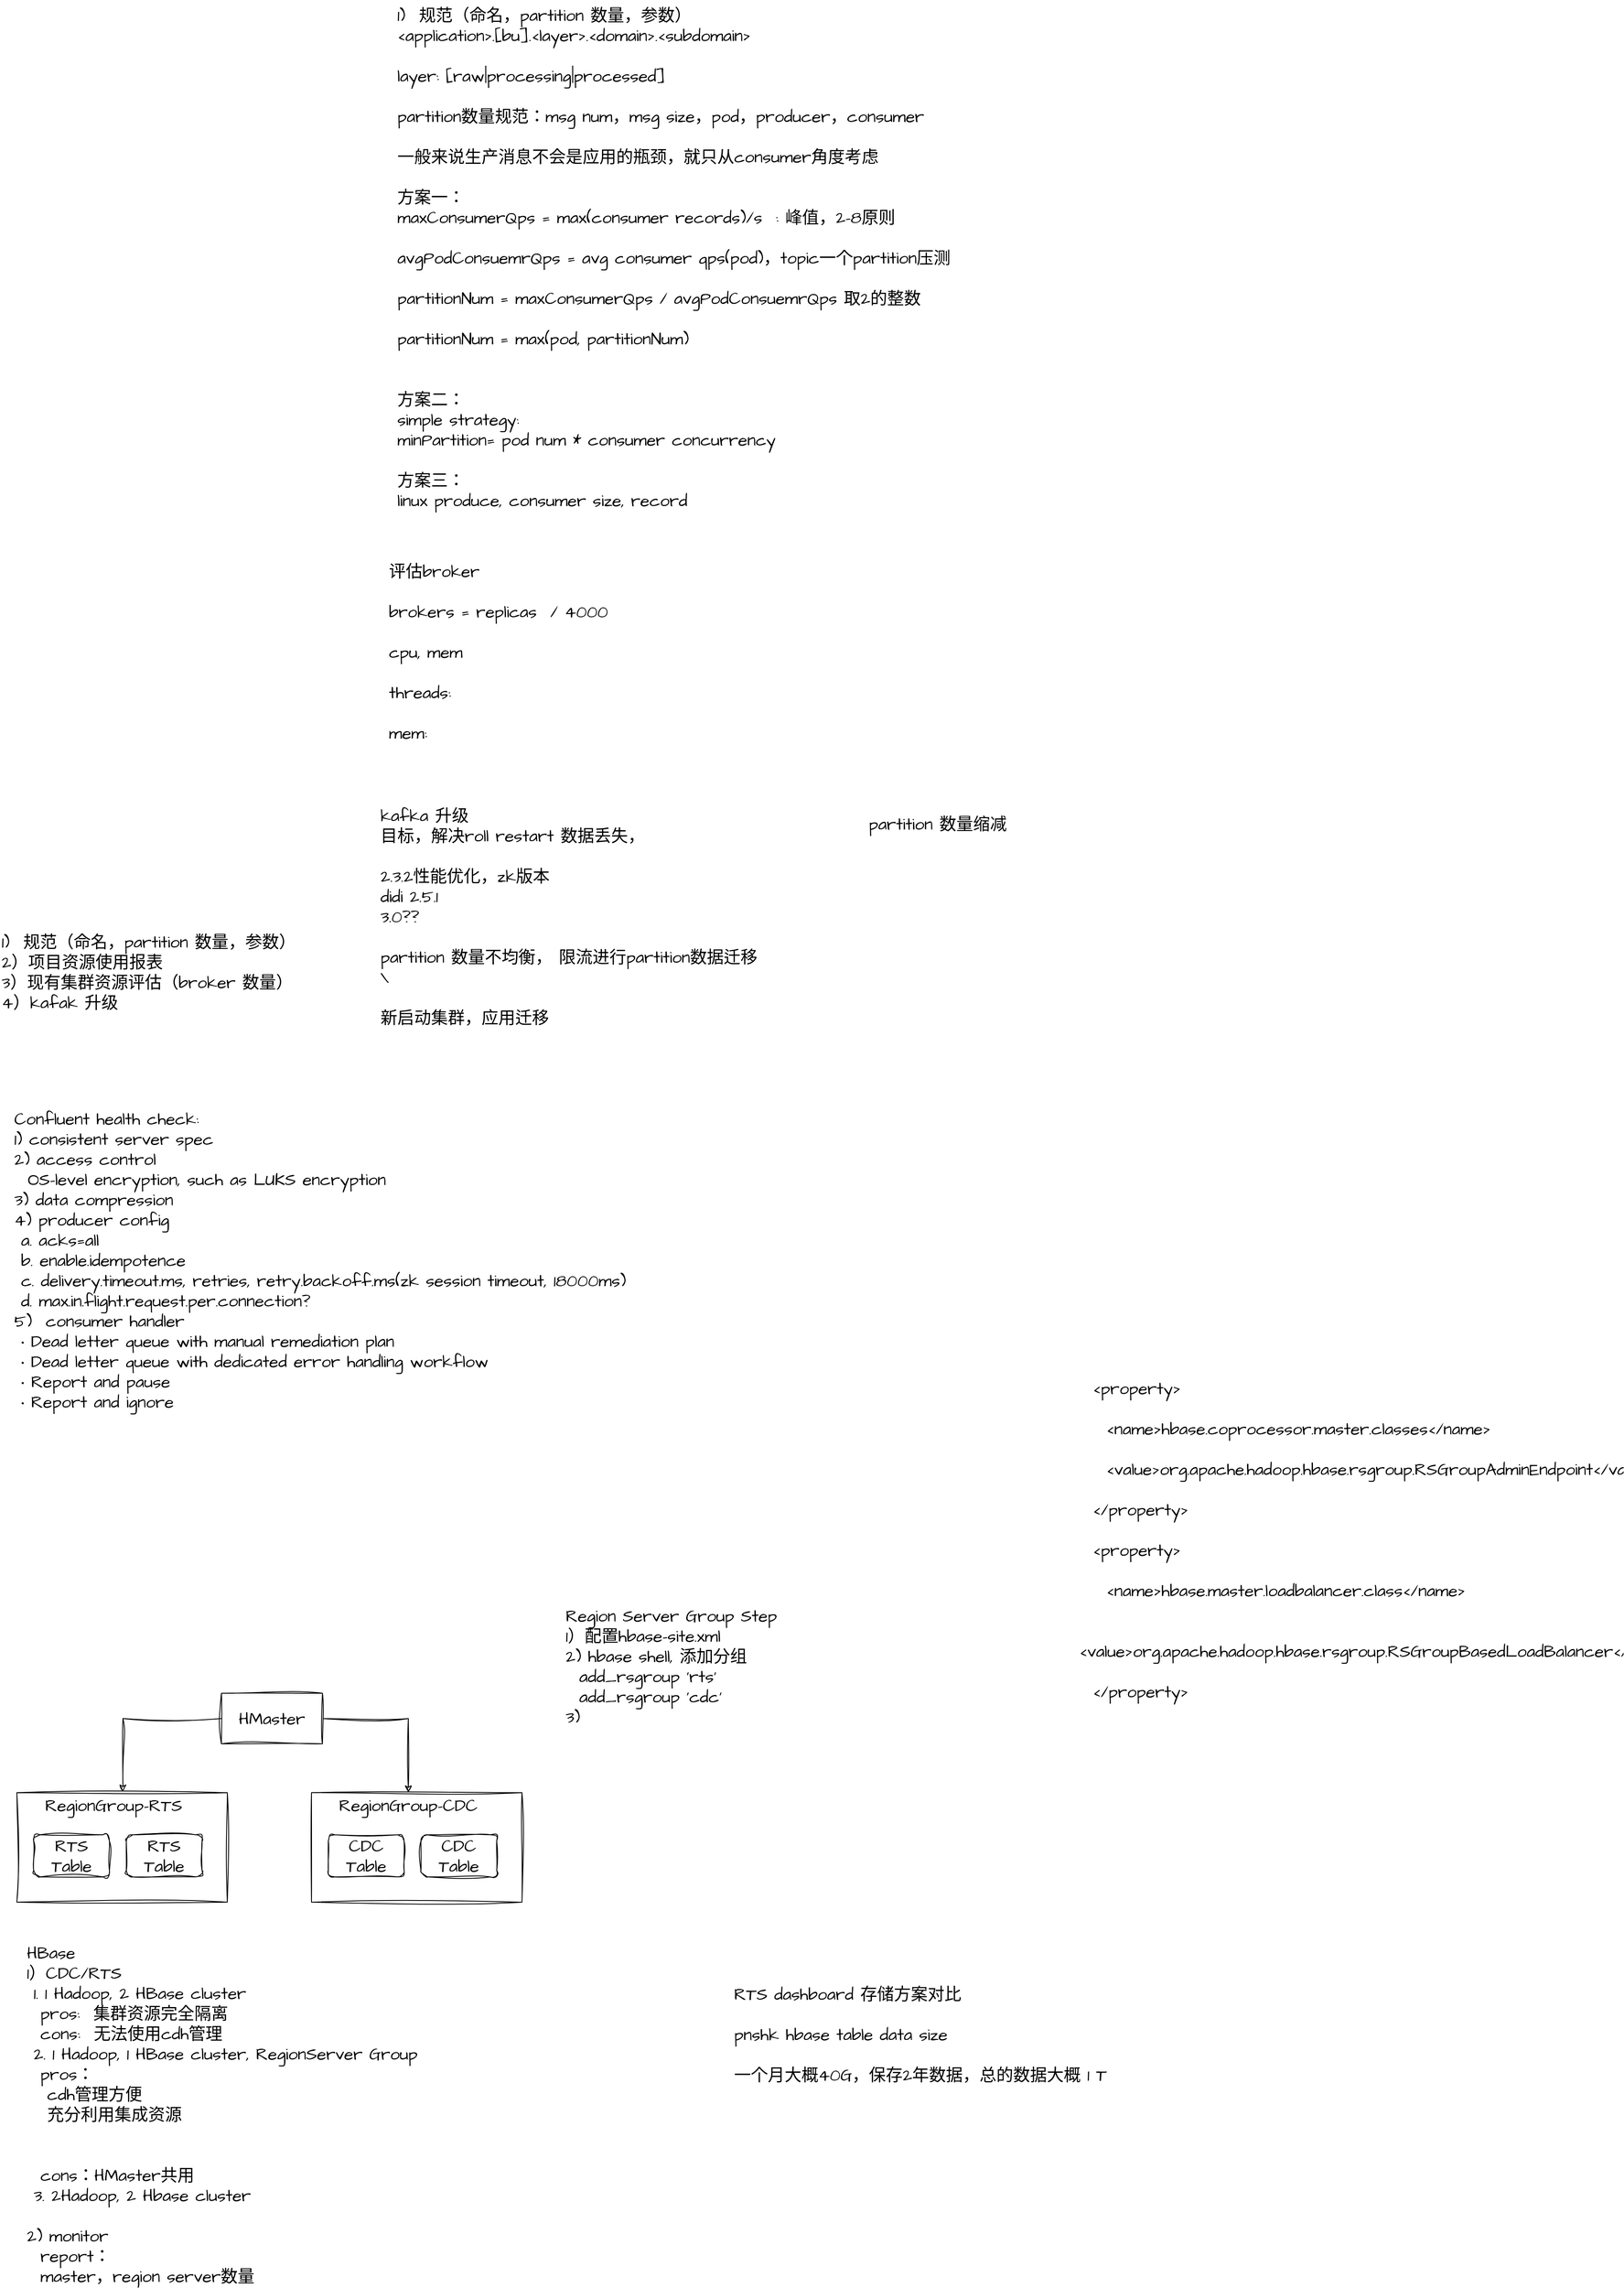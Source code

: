 <mxfile version="21.0.2" type="github">
  <diagram id="C5RBs43oDa-KdzZeNtuy" name="Page-1">
    <mxGraphModel dx="1021" dy="3035" grid="1" gridSize="10" guides="1" tooltips="1" connect="1" arrows="1" fold="1" page="1" pageScale="1" pageWidth="827" pageHeight="1169" math="0" shadow="0">
      <root>
        <mxCell id="WIyWlLk6GJQsqaUBKTNV-0" />
        <mxCell id="WIyWlLk6GJQsqaUBKTNV-1" parent="WIyWlLk6GJQsqaUBKTNV-0" />
        <mxCell id="u2IP8yDeRJX2FojSlETn-0" value="1) &amp;nbsp;规范（命名，partition 数量，参数）&lt;br&gt;2）项目资源使用报表&lt;br&gt;3）现有集群资源评估（broker 数量）&lt;br&gt;4）kafak 升级" style="text;html=1;strokeColor=none;fillColor=none;align=left;verticalAlign=top;whiteSpace=wrap;rounded=0;fontSize=20;fontFamily=Architects Daughter;" parent="WIyWlLk6GJQsqaUBKTNV-1" vertex="1">
          <mxGeometry x="20" y="-80" width="490" height="190" as="geometry" />
        </mxCell>
        <mxCell id="u2IP8yDeRJX2FojSlETn-1" value="HBase&lt;br&gt;1）CDC/RTS&lt;br&gt;&lt;span style=&quot;white-space: pre;&quot;&gt; 1. 1 Hadoop, 2 HBase cluster&lt;br&gt;&lt;span style=&quot;white-space: pre;&quot;&gt; &lt;span style=&quot;white-space: pre;&quot;&gt; pros:  集群资源完全隔离&lt;br&gt;&lt;/span&gt;&lt;/span&gt;&lt;span style=&quot;white-space: pre;&quot;&gt; &lt;span style=&quot;white-space: pre;&quot;&gt; cons:  无法使用cdh管理&lt;/span&gt;&lt;/span&gt;&lt;br&gt;&lt;/span&gt;&lt;span style=&quot;white-space: pre;&quot;&gt; 2. 1 Hadoop, 1 HBase cluster, RegionServer Group&lt;br&gt;&lt;span style=&quot;white-space: pre;&quot;&gt; &lt;span style=&quot;white-space: pre;&quot;&gt; pros：&lt;br&gt;&lt;span style=&quot;white-space: pre;&quot;&gt; &lt;span style=&quot;white-space: pre;&quot;&gt; &lt;span style=&quot;white-space: pre;&quot;&gt; &lt;/span&gt;&lt;/span&gt;&lt;/span&gt;cdh管理方便&lt;br&gt;&lt;span style=&quot;white-space: pre;&quot;&gt; &lt;span style=&quot;white-space: pre;&quot;&gt; &lt;span style=&quot;white-space: pre;&quot;&gt; 充分利用集成资源&lt;br&gt;&lt;/span&gt;&lt;/span&gt;&lt;/span&gt;&lt;span style=&quot;white-space: pre;&quot;&gt; &lt;span style=&quot;white-space: pre;&quot;&gt; &lt;span style=&quot;white-space: pre;&quot;&gt; &lt;/span&gt;&lt;/span&gt;&lt;/span&gt;&lt;br&gt;&lt;span style=&quot;white-space: pre;&quot;&gt; &lt;span style=&quot;white-space: pre;&quot;&gt; &lt;span style=&quot;white-space: pre;&quot;&gt; &lt;span style=&quot;white-space: pre;&quot;&gt; &lt;/span&gt;&lt;/span&gt;&lt;/span&gt;&lt;/span&gt;&lt;br&gt;&lt;/span&gt;&lt;/span&gt;&lt;span style=&quot;white-space: pre;&quot;&gt; &lt;span style=&quot;white-space: pre;&quot;&gt; cons：HMaster共用&lt;/span&gt;&lt;/span&gt;&lt;br&gt;&lt;/span&gt;&lt;span style=&quot;white-space: pre;&quot;&gt; 3. 2Hadoop, 2 Hbase cluster&lt;/span&gt;&lt;br&gt;&lt;br&gt;2) monitor&lt;br&gt;&lt;span style=&quot;white-space: pre;&quot;&gt;&amp;nbsp; report：&lt;br/&gt;&amp;nbsp; master，region server数量&lt;/span&gt;" style="text;html=1;strokeColor=none;fillColor=none;align=left;verticalAlign=top;whiteSpace=wrap;rounded=0;fontSize=20;fontFamily=Architects Daughter;" parent="WIyWlLk6GJQsqaUBKTNV-1" vertex="1">
          <mxGeometry x="50" y="1120" width="590" height="320" as="geometry" />
        </mxCell>
        <mxCell id="u2IP8yDeRJX2FojSlETn-13" style="edgeStyle=orthogonalEdgeStyle;rounded=0;sketch=1;hachureGap=4;jiggle=2;curveFitting=1;orthogonalLoop=1;jettySize=auto;html=1;entryX=0.558;entryY=-0.033;entryDx=0;entryDy=0;entryPerimeter=0;fontFamily=Architects Daughter;fontSource=https%3A%2F%2Ffonts.googleapis.com%2Fcss%3Ffamily%3DArchitects%2BDaughter;fontSize=16;" parent="WIyWlLk6GJQsqaUBKTNV-1" source="u2IP8yDeRJX2FojSlETn-2" target="u2IP8yDeRJX2FojSlETn-6" edge="1">
          <mxGeometry relative="1" as="geometry" />
        </mxCell>
        <mxCell id="u2IP8yDeRJX2FojSlETn-17" style="edgeStyle=orthogonalEdgeStyle;rounded=0;sketch=1;hachureGap=4;jiggle=2;curveFitting=1;orthogonalLoop=1;jettySize=auto;html=1;fontFamily=Architects Daughter;fontSource=https%3A%2F%2Ffonts.googleapis.com%2Fcss%3Ffamily%3DArchitects%2BDaughter;fontSize=16;exitX=1;exitY=0.5;exitDx=0;exitDy=0;" parent="WIyWlLk6GJQsqaUBKTNV-1" source="u2IP8yDeRJX2FojSlETn-2" target="u2IP8yDeRJX2FojSlETn-11" edge="1">
          <mxGeometry relative="1" as="geometry" />
        </mxCell>
        <mxCell id="u2IP8yDeRJX2FojSlETn-2" value="HMaster" style="rounded=0;whiteSpace=wrap;html=1;sketch=1;hachureGap=4;jiggle=2;curveFitting=1;fontFamily=Architects Daughter;fontSource=https%3A%2F%2Ffonts.googleapis.com%2Fcss%3Ffamily%3DArchitects%2BDaughter;fontSize=20;" parent="WIyWlLk6GJQsqaUBKTNV-1" vertex="1">
          <mxGeometry x="283" y="830" width="120" height="60" as="geometry" />
        </mxCell>
        <mxCell id="u2IP8yDeRJX2FojSlETn-3" value="" style="rounded=0;whiteSpace=wrap;html=1;sketch=1;hachureGap=4;jiggle=2;curveFitting=1;fontFamily=Architects Daughter;fontSource=https%3A%2F%2Ffonts.googleapis.com%2Fcss%3Ffamily%3DArchitects%2BDaughter;fontSize=20;" parent="WIyWlLk6GJQsqaUBKTNV-1" vertex="1">
          <mxGeometry x="40" y="948" width="250" height="130" as="geometry" />
        </mxCell>
        <mxCell id="u2IP8yDeRJX2FojSlETn-5" value="RTS Table" style="rounded=1;whiteSpace=wrap;html=1;sketch=1;hachureGap=4;jiggle=2;curveFitting=1;fontFamily=Architects Daughter;fontSource=https%3A%2F%2Ffonts.googleapis.com%2Fcss%3Ffamily%3DArchitects%2BDaughter;fontSize=20;" parent="WIyWlLk6GJQsqaUBKTNV-1" vertex="1">
          <mxGeometry x="60" y="998" width="90" height="50" as="geometry" />
        </mxCell>
        <mxCell id="u2IP8yDeRJX2FojSlETn-6" value="RegionGroup-RTS" style="text;html=1;strokeColor=none;fillColor=none;align=center;verticalAlign=middle;whiteSpace=wrap;rounded=0;fontSize=20;fontFamily=Architects Daughter;" parent="WIyWlLk6GJQsqaUBKTNV-1" vertex="1">
          <mxGeometry x="60" y="948" width="190" height="30" as="geometry" />
        </mxCell>
        <mxCell id="u2IP8yDeRJX2FojSlETn-7" value="RTS Table" style="rounded=1;whiteSpace=wrap;html=1;sketch=1;hachureGap=4;jiggle=2;curveFitting=1;fontFamily=Architects Daughter;fontSource=https%3A%2F%2Ffonts.googleapis.com%2Fcss%3Ffamily%3DArchitects%2BDaughter;fontSize=20;" parent="WIyWlLk6GJQsqaUBKTNV-1" vertex="1">
          <mxGeometry x="170" y="998" width="90" height="50" as="geometry" />
        </mxCell>
        <mxCell id="u2IP8yDeRJX2FojSlETn-9" value="" style="rounded=0;whiteSpace=wrap;html=1;sketch=1;hachureGap=4;jiggle=2;curveFitting=1;fontFamily=Architects Daughter;fontSource=https%3A%2F%2Ffonts.googleapis.com%2Fcss%3Ffamily%3DArchitects%2BDaughter;fontSize=20;" parent="WIyWlLk6GJQsqaUBKTNV-1" vertex="1">
          <mxGeometry x="390" y="948" width="250" height="130" as="geometry" />
        </mxCell>
        <mxCell id="u2IP8yDeRJX2FojSlETn-10" value="CDC Table" style="rounded=1;whiteSpace=wrap;html=1;sketch=1;hachureGap=4;jiggle=2;curveFitting=1;fontFamily=Architects Daughter;fontSource=https%3A%2F%2Ffonts.googleapis.com%2Fcss%3Ffamily%3DArchitects%2BDaughter;fontSize=20;" parent="WIyWlLk6GJQsqaUBKTNV-1" vertex="1">
          <mxGeometry x="410" y="998" width="90" height="50" as="geometry" />
        </mxCell>
        <mxCell id="u2IP8yDeRJX2FojSlETn-11" value="RegionGroup-CDC" style="text;html=1;strokeColor=none;fillColor=none;align=center;verticalAlign=middle;whiteSpace=wrap;rounded=0;fontSize=20;fontFamily=Architects Daughter;" parent="WIyWlLk6GJQsqaUBKTNV-1" vertex="1">
          <mxGeometry x="410" y="948" width="190" height="30" as="geometry" />
        </mxCell>
        <mxCell id="u2IP8yDeRJX2FojSlETn-12" value="CDC Table" style="rounded=1;whiteSpace=wrap;html=1;sketch=1;hachureGap=4;jiggle=2;curveFitting=1;fontFamily=Architects Daughter;fontSource=https%3A%2F%2Ffonts.googleapis.com%2Fcss%3Ffamily%3DArchitects%2BDaughter;fontSize=20;" parent="WIyWlLk6GJQsqaUBKTNV-1" vertex="1">
          <mxGeometry x="520" y="998" width="90" height="50" as="geometry" />
        </mxCell>
        <mxCell id="u2IP8yDeRJX2FojSlETn-18" value="Region Server Group Step&lt;br&gt;1）配置hbase-site.xml&lt;br&gt;2) hbase shell, 添加分组&lt;br&gt;&lt;span style=&quot;&quot;&gt;&amp;nbsp;   &lt;/span&gt;add_rsgroup &#39;rts&#39;&lt;br&gt;&lt;span style=&quot;&quot;&gt;&amp;nbsp; &lt;/span&gt;add_rsgroup &#39;cdc&#39;&lt;br&gt;3)&amp;nbsp;" style="text;html=1;strokeColor=none;fillColor=none;align=left;verticalAlign=top;whiteSpace=wrap;rounded=0;fontSize=20;fontFamily=Architects Daughter;" parent="WIyWlLk6GJQsqaUBKTNV-1" vertex="1">
          <mxGeometry x="690" y="720" width="270" height="30" as="geometry" />
        </mxCell>
        <mxCell id="u2IP8yDeRJX2FojSlETn-19" value="&lt;div&gt;&amp;nbsp; &amp;lt;property&amp;gt;&lt;/div&gt;&lt;div&gt;&amp;nbsp;&lt;/div&gt;&lt;div&gt;&amp;nbsp; &amp;nbsp; &amp;lt;name&amp;gt;hbase.coprocessor.master.classes&amp;lt;/name&amp;gt;&lt;/div&gt;&lt;div&gt;&amp;nbsp;&lt;/div&gt;&lt;div&gt;&amp;nbsp; &amp;nbsp; &amp;lt;value&amp;gt;org.apache.hadoop.hbase.rsgroup.RSGroupAdminEndpoint&amp;lt;/value&amp;gt;&lt;/div&gt;&lt;div&gt;&amp;nbsp;&lt;/div&gt;&lt;div&gt;&amp;nbsp; &amp;lt;/property&amp;gt;&lt;/div&gt;&lt;div&gt;&amp;nbsp;&lt;/div&gt;&lt;div&gt;&amp;nbsp; &amp;lt;property&amp;gt;&lt;/div&gt;&lt;div&gt;&amp;nbsp;&lt;/div&gt;&lt;div&gt;&amp;nbsp; &amp;nbsp; &amp;lt;name&amp;gt;hbase.master.loadbalancer.class&amp;lt;/name&amp;gt;&lt;/div&gt;&lt;div&gt;&amp;nbsp;&lt;/div&gt;&lt;div&gt;&amp;nbsp; &amp;nbsp; &amp;lt;value&amp;gt;org.apache.hadoop.hbase.rsgroup.RSGroupBasedLoadBalancer&amp;lt;/value&amp;gt;&lt;/div&gt;&lt;div&gt;&amp;nbsp;&lt;/div&gt;&lt;div&gt;&amp;nbsp; &amp;lt;/property&amp;gt;&lt;/div&gt;&lt;div&gt;&lt;br&gt;&lt;/div&gt;" style="text;html=1;strokeColor=none;fillColor=none;align=left;verticalAlign=top;whiteSpace=wrap;rounded=0;fontSize=20;fontFamily=Architects Daughter;" parent="WIyWlLk6GJQsqaUBKTNV-1" vertex="1">
          <mxGeometry x="1300" y="450" width="60" height="30" as="geometry" />
        </mxCell>
        <mxCell id="u2IP8yDeRJX2FojSlETn-21" value="1) &amp;nbsp;规范（命名，partition 数量，参数）&lt;br&gt;&amp;lt;application&amp;gt;.[bu].&amp;lt;layer&amp;gt;.&amp;lt;domain&amp;gt;.&amp;lt;subdomain&amp;gt;&lt;br&gt;&lt;br&gt;layer: [raw|processing|processed]&lt;br&gt;&lt;br&gt;partition数量规范：msg num，msg size，pod，producer，consumer&lt;br&gt;&lt;br&gt;一般来说生产消息不会是应用的瓶颈，就只从consumer角度考虑&lt;br&gt;&lt;br&gt;方案一：&lt;br&gt;maxConsumerQps = max(consumer records)/s &amp;nbsp;: 峰值，2-8原则&lt;br&gt;&lt;br&gt;avgPodConsuemrQps = avg consumer qps(pod)，topic一个partition压测&lt;br&gt;&lt;br&gt;partitionNum = maxConsumerQps /&amp;nbsp;avgPodConsuemrQps 取2的整数&lt;br&gt;&lt;br&gt;partitionNum = max(pod,&amp;nbsp;partitionNum)&lt;br&gt;&lt;br&gt;&lt;br&gt;方案二：&lt;br&gt;simple strategy:&lt;br&gt;minPartition= pod num * consumer concurrency&lt;br&gt;&lt;br&gt;方案三：&lt;br&gt;linux produce, consumer size, record&lt;br&gt;&lt;br&gt;&lt;br&gt;" style="text;html=1;strokeColor=none;fillColor=none;align=left;verticalAlign=top;whiteSpace=wrap;rounded=0;fontSize=20;fontFamily=Architects Daughter;" parent="WIyWlLk6GJQsqaUBKTNV-1" vertex="1">
          <mxGeometry x="490" y="-1180" width="765" height="530" as="geometry" />
        </mxCell>
        <mxCell id="u2IP8yDeRJX2FojSlETn-22" value="评估broker&lt;br&gt;&lt;br&gt;brokers = replicas &amp;nbsp;/ 4000&lt;br&gt;&lt;br&gt;cpu, mem&lt;br&gt;&lt;br&gt;threads:&amp;nbsp;&lt;br&gt;&lt;br&gt;mem:" style="text;html=1;strokeColor=none;fillColor=none;align=left;verticalAlign=top;whiteSpace=wrap;rounded=0;fontSize=20;fontFamily=Architects Daughter;" parent="WIyWlLk6GJQsqaUBKTNV-1" vertex="1">
          <mxGeometry x="480" y="-520" width="500" height="280" as="geometry" />
        </mxCell>
        <mxCell id="u2IP8yDeRJX2FojSlETn-23" value="kafka 升级&lt;br&gt;目标，解决roll restart 数据丢失，&lt;br&gt;&lt;br&gt;2.3.2性能优化，zk版本&lt;br&gt;didi 2.5.1&lt;br&gt;3.0??&lt;br&gt;&lt;br&gt;partition 数量不均衡， 限流进行partition数据迁移&lt;br&gt;\&lt;br&gt;&lt;br&gt;新启动集群，应用迁移" style="text;html=1;strokeColor=none;fillColor=none;align=left;verticalAlign=top;whiteSpace=wrap;rounded=0;fontSize=20;fontFamily=Architects Daughter;" parent="WIyWlLk6GJQsqaUBKTNV-1" vertex="1">
          <mxGeometry x="470" y="-230" width="500" height="195" as="geometry" />
        </mxCell>
        <mxCell id="u2IP8yDeRJX2FojSlETn-24" value="partition 数量缩减&lt;br&gt;" style="text;html=1;strokeColor=none;fillColor=none;align=left;verticalAlign=top;whiteSpace=wrap;rounded=0;fontSize=20;fontFamily=Architects Daughter;" parent="WIyWlLk6GJQsqaUBKTNV-1" vertex="1">
          <mxGeometry x="1050" y="-220" width="500" height="195" as="geometry" />
        </mxCell>
        <mxCell id="x0YCZ6udiLPEyF9Ubb17-0" value="Confluent health check:&amp;nbsp;&lt;br&gt;1) consistent server spec&lt;br&gt;2) access control&lt;br&gt;&amp;nbsp;   OS-level encryption, such as LUKS encryption&lt;br&gt;3) data compression&lt;br&gt;4) producer config&lt;br&gt;    &lt;span style=&quot;white-space: pre;&quot;&gt;	&lt;/span&gt;a. acks=all&lt;br&gt;    &lt;span style=&quot;white-space: pre;&quot;&gt;	&lt;/span&gt;b. enable.idempotence&lt;br&gt;    &lt;span style=&quot;white-space: pre;&quot;&gt;	&lt;/span&gt;c. delivery.timeout.ms, retries, retry.backoff.ms(zk session timeout, 18000ms)&lt;br&gt;&lt;span style=&quot;white-space: pre;&quot;&gt;	d. max.in.flight.request.per.connection?&lt;/span&gt;&amp;nbsp;&amp;nbsp;&lt;br&gt;5) &amp;nbsp;consumer handler&lt;br&gt;&lt;span style=&quot;white-space: pre;&quot;&gt;	&lt;/span&gt;• Dead letter queue with manual remediation plan&lt;br&gt;&lt;span style=&quot;white-space: pre;&quot;&gt;	&lt;/span&gt;• Dead letter queue with dedicated error handling workflow &lt;span style=&quot;white-space: pre;&quot;&gt;	&lt;br&gt;&lt;/span&gt;&lt;span style=&quot;white-space: pre;&quot;&gt;	&lt;/span&gt;• Report and pause&lt;br&gt;&lt;span style=&quot;white-space: pre;&quot;&gt;	&lt;/span&gt;• Report and ignore&lt;span style=&quot;&quot;&gt;&lt;br&gt;&lt;/span&gt;" style="text;html=1;strokeColor=none;fillColor=none;align=left;verticalAlign=top;whiteSpace=wrap;rounded=0;fontSize=20;fontFamily=Architects Daughter;" vertex="1" parent="WIyWlLk6GJQsqaUBKTNV-1">
          <mxGeometry x="35" y="130" width="895" height="460" as="geometry" />
        </mxCell>
        <mxCell id="x0YCZ6udiLPEyF9Ubb17-2" value="RTS dashboard 存储方案对比&lt;br&gt;&lt;br&gt;pnshk hbase table data size&lt;br&gt;&lt;br&gt;一个月大概40G，保存2年数据，总的数据大概 1 T" style="text;html=1;strokeColor=none;fillColor=none;align=left;verticalAlign=top;whiteSpace=wrap;rounded=0;fontSize=20;fontFamily=Architects Daughter;" vertex="1" parent="WIyWlLk6GJQsqaUBKTNV-1">
          <mxGeometry x="890" y="1169" width="590" height="320" as="geometry" />
        </mxCell>
      </root>
    </mxGraphModel>
  </diagram>
</mxfile>
